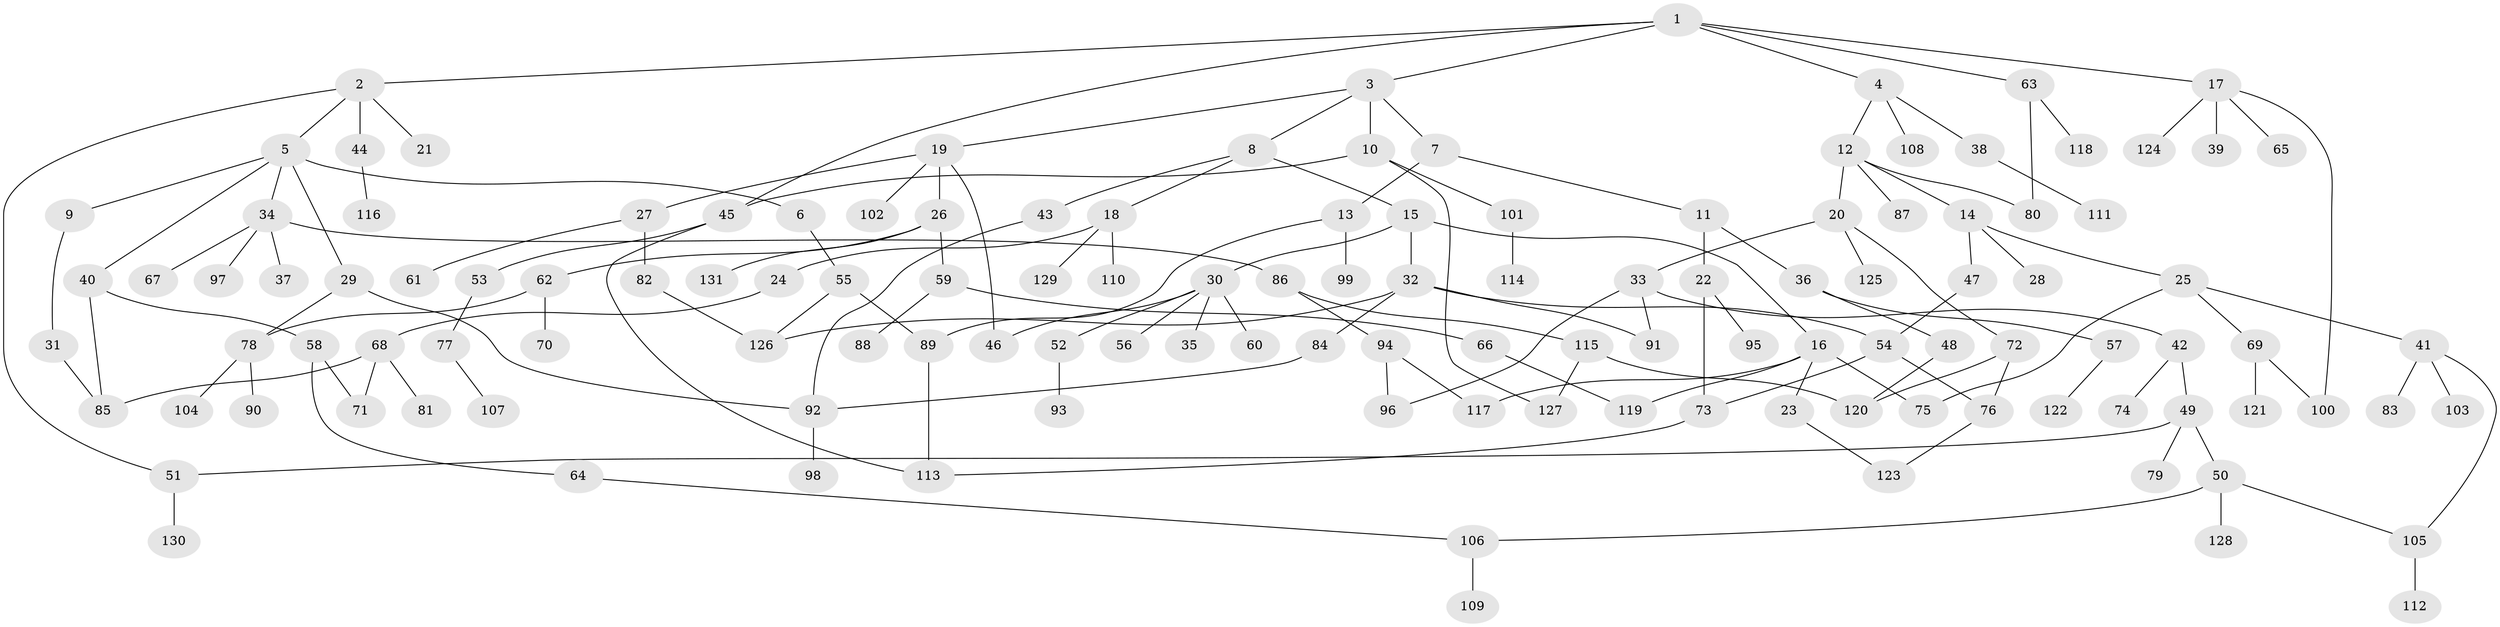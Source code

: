 // coarse degree distribution, {6: 0.045454545454545456, 4: 0.19696969696969696, 8: 0.015151515151515152, 3: 0.21212121212121213, 2: 0.25757575757575757, 5: 0.06060606060606061, 1: 0.21212121212121213}
// Generated by graph-tools (version 1.1) at 2025/43/03/06/25 01:43:19]
// undirected, 131 vertices, 160 edges
graph export_dot {
graph [start="1"]
  node [color=gray90,style=filled];
  1;
  2;
  3;
  4;
  5;
  6;
  7;
  8;
  9;
  10;
  11;
  12;
  13;
  14;
  15;
  16;
  17;
  18;
  19;
  20;
  21;
  22;
  23;
  24;
  25;
  26;
  27;
  28;
  29;
  30;
  31;
  32;
  33;
  34;
  35;
  36;
  37;
  38;
  39;
  40;
  41;
  42;
  43;
  44;
  45;
  46;
  47;
  48;
  49;
  50;
  51;
  52;
  53;
  54;
  55;
  56;
  57;
  58;
  59;
  60;
  61;
  62;
  63;
  64;
  65;
  66;
  67;
  68;
  69;
  70;
  71;
  72;
  73;
  74;
  75;
  76;
  77;
  78;
  79;
  80;
  81;
  82;
  83;
  84;
  85;
  86;
  87;
  88;
  89;
  90;
  91;
  92;
  93;
  94;
  95;
  96;
  97;
  98;
  99;
  100;
  101;
  102;
  103;
  104;
  105;
  106;
  107;
  108;
  109;
  110;
  111;
  112;
  113;
  114;
  115;
  116;
  117;
  118;
  119;
  120;
  121;
  122;
  123;
  124;
  125;
  126;
  127;
  128;
  129;
  130;
  131;
  1 -- 2;
  1 -- 3;
  1 -- 4;
  1 -- 17;
  1 -- 45;
  1 -- 63;
  2 -- 5;
  2 -- 21;
  2 -- 44;
  2 -- 51;
  3 -- 7;
  3 -- 8;
  3 -- 10;
  3 -- 19;
  4 -- 12;
  4 -- 38;
  4 -- 108;
  5 -- 6;
  5 -- 9;
  5 -- 29;
  5 -- 34;
  5 -- 40;
  6 -- 55;
  7 -- 11;
  7 -- 13;
  8 -- 15;
  8 -- 18;
  8 -- 43;
  9 -- 31;
  10 -- 101;
  10 -- 45;
  10 -- 127;
  11 -- 22;
  11 -- 36;
  12 -- 14;
  12 -- 20;
  12 -- 80;
  12 -- 87;
  13 -- 89;
  13 -- 99;
  14 -- 25;
  14 -- 28;
  14 -- 47;
  15 -- 16;
  15 -- 30;
  15 -- 32;
  16 -- 23;
  16 -- 119;
  16 -- 117;
  16 -- 75;
  17 -- 39;
  17 -- 65;
  17 -- 100;
  17 -- 124;
  18 -- 24;
  18 -- 110;
  18 -- 129;
  19 -- 26;
  19 -- 27;
  19 -- 102;
  19 -- 46;
  20 -- 33;
  20 -- 72;
  20 -- 125;
  22 -- 73;
  22 -- 95;
  23 -- 123;
  24 -- 68;
  25 -- 41;
  25 -- 69;
  25 -- 75;
  26 -- 59;
  26 -- 62;
  26 -- 131;
  27 -- 61;
  27 -- 82;
  29 -- 78;
  29 -- 92;
  30 -- 35;
  30 -- 46;
  30 -- 52;
  30 -- 56;
  30 -- 60;
  31 -- 85;
  32 -- 84;
  32 -- 126;
  32 -- 91;
  32 -- 54;
  33 -- 42;
  33 -- 91;
  33 -- 96;
  34 -- 37;
  34 -- 67;
  34 -- 86;
  34 -- 97;
  36 -- 48;
  36 -- 57;
  38 -- 111;
  40 -- 58;
  40 -- 85;
  41 -- 83;
  41 -- 103;
  41 -- 105;
  42 -- 49;
  42 -- 74;
  43 -- 92;
  44 -- 116;
  45 -- 53;
  45 -- 113;
  47 -- 54;
  48 -- 120;
  49 -- 50;
  49 -- 51;
  49 -- 79;
  50 -- 105;
  50 -- 128;
  50 -- 106;
  51 -- 130;
  52 -- 93;
  53 -- 77;
  54 -- 76;
  54 -- 73;
  55 -- 89;
  55 -- 126;
  57 -- 122;
  58 -- 64;
  58 -- 71;
  59 -- 66;
  59 -- 88;
  62 -- 70;
  62 -- 78;
  63 -- 118;
  63 -- 80;
  64 -- 106;
  66 -- 119;
  68 -- 71;
  68 -- 81;
  68 -- 85;
  69 -- 121;
  69 -- 100;
  72 -- 76;
  72 -- 120;
  73 -- 113;
  76 -- 123;
  77 -- 107;
  78 -- 90;
  78 -- 104;
  82 -- 126;
  84 -- 92;
  86 -- 94;
  86 -- 115;
  89 -- 113;
  92 -- 98;
  94 -- 96;
  94 -- 117;
  101 -- 114;
  105 -- 112;
  106 -- 109;
  115 -- 127;
  115 -- 120;
}
